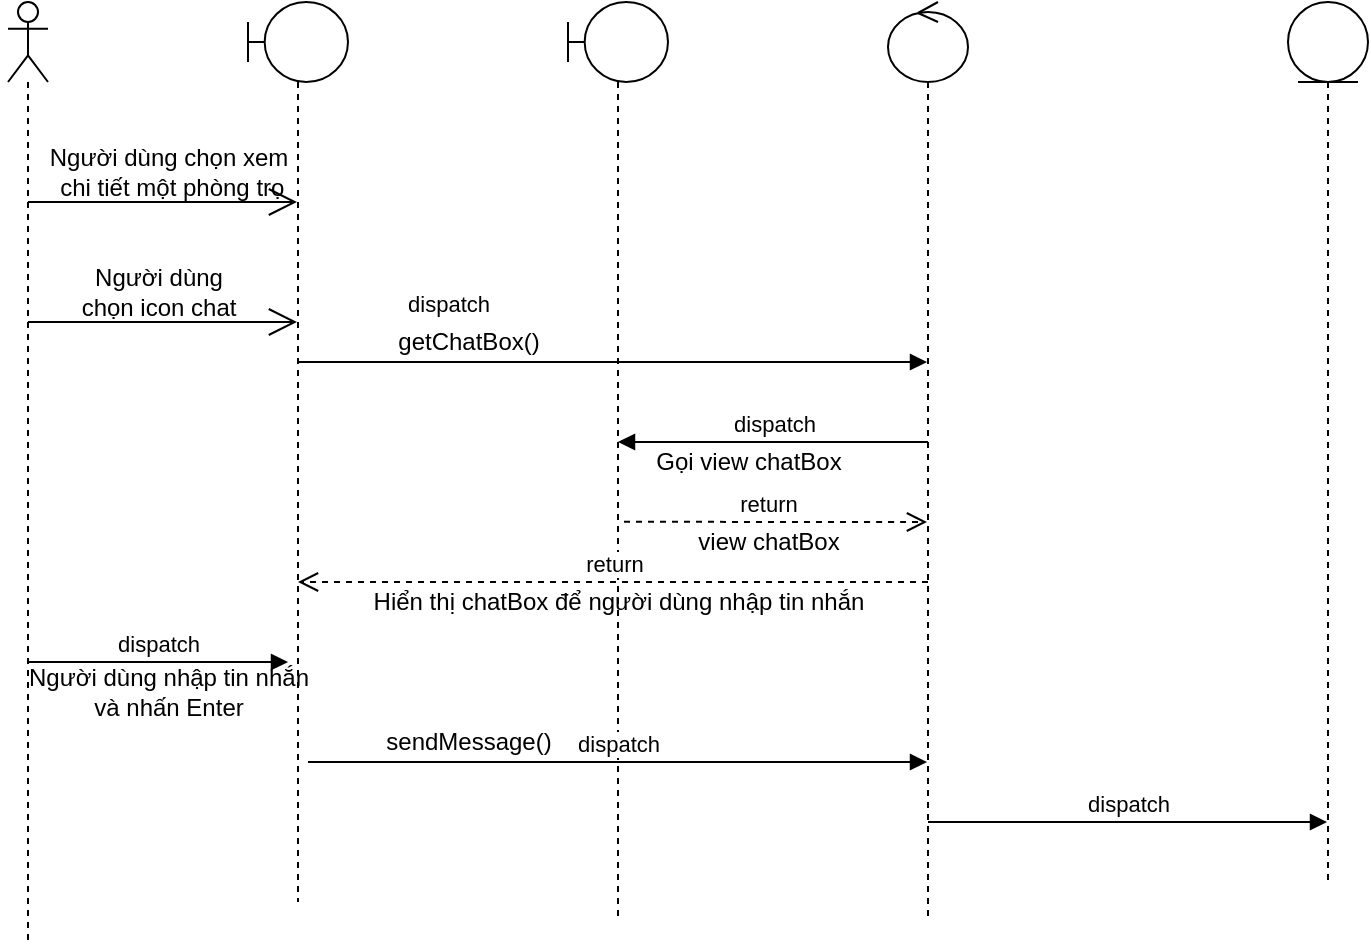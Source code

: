 <mxfile version="13.8.0" type="github">
  <diagram id="QfnHBL_MMt58cB9VY2az" name="Page-1">
    <mxGraphModel dx="868" dy="482" grid="1" gridSize="10" guides="1" tooltips="1" connect="1" arrows="1" fold="1" page="1" pageScale="1" pageWidth="827" pageHeight="1169" math="0" shadow="0">
      <root>
        <mxCell id="0" />
        <mxCell id="1" parent="0" />
        <mxCell id="5rCnG3w5GIJXIeiVDlWR-1" value="" style="shape=umlLifeline;participant=umlActor;perimeter=lifelinePerimeter;whiteSpace=wrap;html=1;container=1;collapsible=0;recursiveResize=0;verticalAlign=top;spacingTop=36;outlineConnect=0;" vertex="1" parent="1">
          <mxGeometry x="40" y="90" width="20" height="470" as="geometry" />
        </mxCell>
        <mxCell id="5rCnG3w5GIJXIeiVDlWR-3" value="" style="endArrow=open;endFill=1;endSize=12;html=1;" edge="1" parent="5rCnG3w5GIJXIeiVDlWR-1" target="5rCnG3w5GIJXIeiVDlWR-2">
          <mxGeometry width="160" relative="1" as="geometry">
            <mxPoint x="10" y="100" as="sourcePoint" />
            <mxPoint x="170" y="100" as="targetPoint" />
          </mxGeometry>
        </mxCell>
        <mxCell id="5rCnG3w5GIJXIeiVDlWR-5" value="" style="endArrow=open;endFill=1;endSize=12;html=1;" edge="1" parent="5rCnG3w5GIJXIeiVDlWR-1" target="5rCnG3w5GIJXIeiVDlWR-2">
          <mxGeometry width="160" relative="1" as="geometry">
            <mxPoint x="10" y="160" as="sourcePoint" />
            <mxPoint x="170" y="160" as="targetPoint" />
          </mxGeometry>
        </mxCell>
        <mxCell id="5rCnG3w5GIJXIeiVDlWR-2" value="" style="shape=umlLifeline;participant=umlBoundary;perimeter=lifelinePerimeter;whiteSpace=wrap;html=1;container=1;collapsible=0;recursiveResize=0;verticalAlign=top;spacingTop=36;outlineConnect=0;" vertex="1" parent="1">
          <mxGeometry x="160" y="90" width="50" height="450" as="geometry" />
        </mxCell>
        <mxCell id="5rCnG3w5GIJXIeiVDlWR-16" value="dispatch" style="html=1;verticalAlign=bottom;endArrow=block;" edge="1" parent="5rCnG3w5GIJXIeiVDlWR-2" target="5rCnG3w5GIJXIeiVDlWR-13">
          <mxGeometry x="-0.523" y="20" width="80" relative="1" as="geometry">
            <mxPoint x="25" y="180" as="sourcePoint" />
            <mxPoint x="100" y="180" as="targetPoint" />
            <mxPoint as="offset" />
          </mxGeometry>
        </mxCell>
        <mxCell id="5rCnG3w5GIJXIeiVDlWR-4" value="Người dùng chọn xem&lt;br&gt;&amp;nbsp;chi tiết một phòng trọ" style="text;html=1;align=center;verticalAlign=middle;resizable=0;points=[];autosize=1;" vertex="1" parent="1">
          <mxGeometry x="50" y="160" width="140" height="30" as="geometry" />
        </mxCell>
        <mxCell id="5rCnG3w5GIJXIeiVDlWR-6" value="Người dùng &lt;br&gt;chọn icon chat" style="text;html=1;align=center;verticalAlign=middle;resizable=0;points=[];autosize=1;" vertex="1" parent="1">
          <mxGeometry x="70" y="220" width="90" height="30" as="geometry" />
        </mxCell>
        <mxCell id="5rCnG3w5GIJXIeiVDlWR-13" value="" style="shape=umlLifeline;participant=umlControl;perimeter=lifelinePerimeter;whiteSpace=wrap;html=1;container=1;collapsible=0;recursiveResize=0;verticalAlign=top;spacingTop=36;outlineConnect=0;" vertex="1" parent="1">
          <mxGeometry x="480" y="90" width="40" height="460" as="geometry" />
        </mxCell>
        <mxCell id="5rCnG3w5GIJXIeiVDlWR-22" value="dispatch" style="html=1;verticalAlign=bottom;endArrow=block;" edge="1" parent="5rCnG3w5GIJXIeiVDlWR-13" target="5rCnG3w5GIJXIeiVDlWR-15">
          <mxGeometry width="80" relative="1" as="geometry">
            <mxPoint x="20" y="220" as="sourcePoint" />
            <mxPoint x="100" y="220" as="targetPoint" />
          </mxGeometry>
        </mxCell>
        <mxCell id="5rCnG3w5GIJXIeiVDlWR-32" value="dispatch" style="html=1;verticalAlign=bottom;endArrow=block;" edge="1" parent="5rCnG3w5GIJXIeiVDlWR-13" target="5rCnG3w5GIJXIeiVDlWR-14">
          <mxGeometry width="80" relative="1" as="geometry">
            <mxPoint x="20" y="410" as="sourcePoint" />
            <mxPoint x="100" y="410" as="targetPoint" />
          </mxGeometry>
        </mxCell>
        <mxCell id="5rCnG3w5GIJXIeiVDlWR-14" value="" style="shape=umlLifeline;participant=umlEntity;perimeter=lifelinePerimeter;whiteSpace=wrap;html=1;container=1;collapsible=0;recursiveResize=0;verticalAlign=top;spacingTop=36;outlineConnect=0;" vertex="1" parent="1">
          <mxGeometry x="680" y="90" width="40" height="440" as="geometry" />
        </mxCell>
        <mxCell id="5rCnG3w5GIJXIeiVDlWR-15" value="" style="shape=umlLifeline;participant=umlBoundary;perimeter=lifelinePerimeter;whiteSpace=wrap;html=1;container=1;collapsible=0;recursiveResize=0;verticalAlign=top;spacingTop=36;outlineConnect=0;" vertex="1" parent="1">
          <mxGeometry x="320" y="90" width="50" height="460" as="geometry" />
        </mxCell>
        <mxCell id="5rCnG3w5GIJXIeiVDlWR-21" value="getChatBox()" style="text;html=1;align=center;verticalAlign=middle;resizable=0;points=[];autosize=1;" vertex="1" parent="1">
          <mxGeometry x="225" y="250" width="90" height="20" as="geometry" />
        </mxCell>
        <mxCell id="5rCnG3w5GIJXIeiVDlWR-23" value="Gọi view chatBox" style="text;html=1;align=center;verticalAlign=middle;resizable=0;points=[];autosize=1;" vertex="1" parent="1">
          <mxGeometry x="355" y="310" width="110" height="20" as="geometry" />
        </mxCell>
        <mxCell id="5rCnG3w5GIJXIeiVDlWR-24" value="return" style="html=1;verticalAlign=bottom;endArrow=open;dashed=1;endSize=8;exitX=0.56;exitY=0.565;exitDx=0;exitDy=0;exitPerimeter=0;" edge="1" parent="1" source="5rCnG3w5GIJXIeiVDlWR-15" target="5rCnG3w5GIJXIeiVDlWR-13">
          <mxGeometry x="-0.05" relative="1" as="geometry">
            <mxPoint x="340" y="350" as="sourcePoint" />
            <mxPoint x="260" y="350" as="targetPoint" />
            <Array as="points">
              <mxPoint x="480" y="350" />
            </Array>
            <mxPoint as="offset" />
          </mxGeometry>
        </mxCell>
        <mxCell id="5rCnG3w5GIJXIeiVDlWR-25" value="view chatBox" style="text;html=1;align=center;verticalAlign=middle;resizable=0;points=[];autosize=1;" vertex="1" parent="1">
          <mxGeometry x="375" y="350" width="90" height="20" as="geometry" />
        </mxCell>
        <mxCell id="5rCnG3w5GIJXIeiVDlWR-26" value="return" style="html=1;verticalAlign=bottom;endArrow=open;dashed=1;endSize=8;" edge="1" parent="1" target="5rCnG3w5GIJXIeiVDlWR-2">
          <mxGeometry relative="1" as="geometry">
            <mxPoint x="500" y="380" as="sourcePoint" />
            <mxPoint x="420" y="380" as="targetPoint" />
          </mxGeometry>
        </mxCell>
        <mxCell id="5rCnG3w5GIJXIeiVDlWR-27" value="Hiển thị chatBox để người dùng nhập tin nhắn" style="text;html=1;align=center;verticalAlign=middle;resizable=0;points=[];autosize=1;" vertex="1" parent="1">
          <mxGeometry x="210" y="380" width="270" height="20" as="geometry" />
        </mxCell>
        <mxCell id="5rCnG3w5GIJXIeiVDlWR-28" value="dispatch" style="html=1;verticalAlign=bottom;endArrow=block;" edge="1" parent="1" source="5rCnG3w5GIJXIeiVDlWR-1">
          <mxGeometry width="80" relative="1" as="geometry">
            <mxPoint x="100" y="420" as="sourcePoint" />
            <mxPoint x="180" y="420" as="targetPoint" />
          </mxGeometry>
        </mxCell>
        <mxCell id="5rCnG3w5GIJXIeiVDlWR-29" value="Người dùng nhập tin nhắn&lt;br&gt;và nhấn Enter" style="text;html=1;align=center;verticalAlign=middle;resizable=0;points=[];autosize=1;" vertex="1" parent="1">
          <mxGeometry x="40" y="420" width="160" height="30" as="geometry" />
        </mxCell>
        <mxCell id="5rCnG3w5GIJXIeiVDlWR-30" value="dispatch" style="html=1;verticalAlign=bottom;endArrow=block;" edge="1" parent="1" target="5rCnG3w5GIJXIeiVDlWR-13">
          <mxGeometry width="80" relative="1" as="geometry">
            <mxPoint x="190" y="470" as="sourcePoint" />
            <mxPoint x="260" y="470" as="targetPoint" />
          </mxGeometry>
        </mxCell>
        <mxCell id="5rCnG3w5GIJXIeiVDlWR-31" value="sendMessage()" style="text;html=1;align=center;verticalAlign=middle;resizable=0;points=[];autosize=1;" vertex="1" parent="1">
          <mxGeometry x="220" y="450" width="100" height="20" as="geometry" />
        </mxCell>
      </root>
    </mxGraphModel>
  </diagram>
</mxfile>
